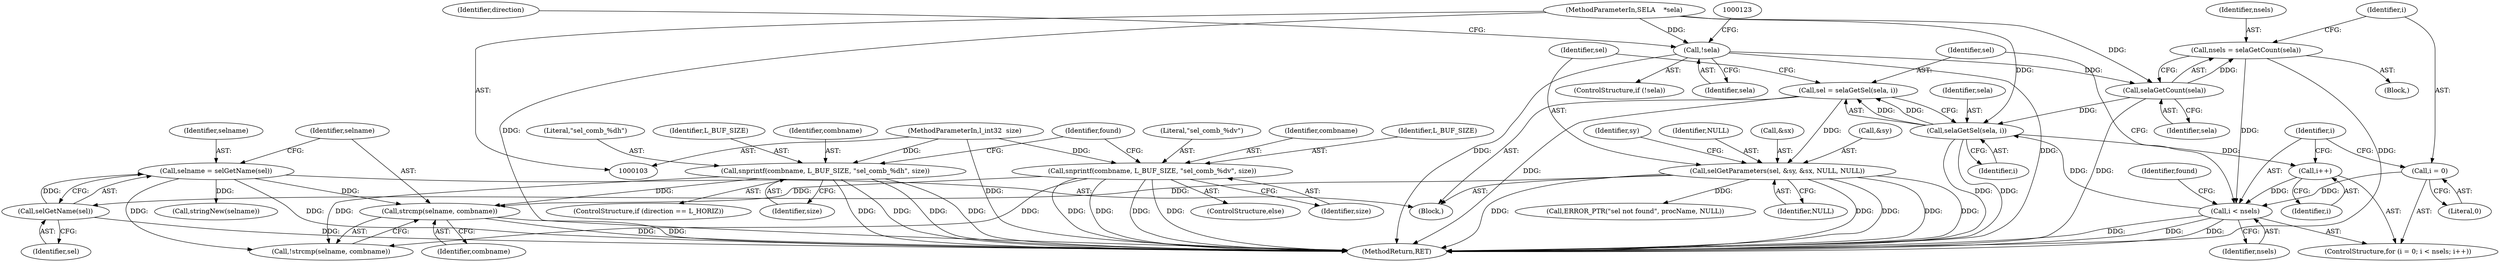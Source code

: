 digraph "1_leptonica_ee301cb2029db8a6289c5295daa42bba7715e99a_7@API" {
"1000203" [label="(Call,strcmp(selname, combname))"];
"1000197" [label="(Call,selname = selGetName(sel))"];
"1000199" [label="(Call,selGetName(sel))"];
"1000180" [label="(Call,selGetParameters(sel, &sy, &sx, NULL, NULL))"];
"1000175" [label="(Call,sel = selaGetSel(sela, i))"];
"1000177" [label="(Call,selaGetSel(sela, i))"];
"1000163" [label="(Call,selaGetCount(sela))"];
"1000119" [label="(Call,!sela)"];
"1000104" [label="(MethodParameterIn,SELA    *sela)"];
"1000169" [label="(Call,i < nsels)"];
"1000166" [label="(Call,i = 0)"];
"1000172" [label="(Call,i++)"];
"1000161" [label="(Call,nsels = selaGetCount(sela))"];
"1000147" [label="(Call,snprintf(combname, L_BUF_SIZE, \"sel_comb_%dh\", size))"];
"1000105" [label="(MethodParameterIn,l_int32  size)"];
"1000153" [label="(Call,snprintf(combname, L_BUF_SIZE, \"sel_comb_%dv\", size))"];
"1000204" [label="(Identifier,selname)"];
"1000104" [label="(MethodParameterIn,SELA    *sela)"];
"1000153" [label="(Call,snprintf(combname, L_BUF_SIZE, \"sel_comb_%dv\", size))"];
"1000157" [label="(Identifier,size)"];
"1000151" [label="(Identifier,size)"];
"1000187" [label="(Identifier,NULL)"];
"1000179" [label="(Identifier,i)"];
"1000147" [label="(Call,snprintf(combname, L_BUF_SIZE, \"sel_comb_%dh\", size))"];
"1000107" [label="(Block,)"];
"1000172" [label="(Call,i++)"];
"1000148" [label="(Identifier,combname)"];
"1000178" [label="(Identifier,sela)"];
"1000177" [label="(Call,selaGetSel(sela, i))"];
"1000105" [label="(MethodParameterIn,l_int32  size)"];
"1000180" [label="(Call,selGetParameters(sel, &sy, &sx, NULL, NULL))"];
"1000164" [label="(Identifier,sela)"];
"1000168" [label="(Literal,0)"];
"1000162" [label="(Identifier,nsels)"];
"1000171" [label="(Identifier,nsels)"];
"1000202" [label="(Call,!strcmp(selname, combname))"];
"1000169" [label="(Call,i < nsels)"];
"1000175" [label="(Call,sel = selaGetSel(sela, i))"];
"1000220" [label="(Call,ERROR_PTR(\"sel not found\", procName, NULL))"];
"1000198" [label="(Identifier,selname)"];
"1000176" [label="(Identifier,sel)"];
"1000131" [label="(Identifier,direction)"];
"1000161" [label="(Call,nsels = selaGetCount(sela))"];
"1000118" [label="(ControlStructure,if (!sela))"];
"1000199" [label="(Call,selGetName(sel))"];
"1000205" [label="(Identifier,combname)"];
"1000150" [label="(Literal,\"sel_comb_%dh\")"];
"1000156" [label="(Literal,\"sel_comb_%dv\")"];
"1000200" [label="(Identifier,sel)"];
"1000214" [label="(Call,stringNew(selname))"];
"1000174" [label="(Block,)"];
"1000212" [label="(Identifier,found)"];
"1000197" [label="(Call,selname = selGetName(sel))"];
"1000181" [label="(Identifier,sel)"];
"1000119" [label="(Call,!sela)"];
"1000149" [label="(Identifier,L_BUF_SIZE)"];
"1000184" [label="(Call,&sx)"];
"1000120" [label="(Identifier,sela)"];
"1000159" [label="(Identifier,found)"];
"1000163" [label="(Call,selaGetCount(sela))"];
"1000224" [label="(MethodReturn,RET)"];
"1000154" [label="(Identifier,combname)"];
"1000155" [label="(Identifier,L_BUF_SIZE)"];
"1000182" [label="(Call,&sy)"];
"1000203" [label="(Call,strcmp(selname, combname))"];
"1000166" [label="(Call,i = 0)"];
"1000152" [label="(ControlStructure,else)"];
"1000165" [label="(ControlStructure,for (i = 0; i < nsels; i++))"];
"1000143" [label="(ControlStructure,if (direction == L_HORIZ))"];
"1000191" [label="(Identifier,sy)"];
"1000186" [label="(Identifier,NULL)"];
"1000170" [label="(Identifier,i)"];
"1000173" [label="(Identifier,i)"];
"1000167" [label="(Identifier,i)"];
"1000203" -> "1000202"  [label="AST: "];
"1000203" -> "1000205"  [label="CFG: "];
"1000204" -> "1000203"  [label="AST: "];
"1000205" -> "1000203"  [label="AST: "];
"1000202" -> "1000203"  [label="CFG: "];
"1000203" -> "1000224"  [label="DDG: "];
"1000203" -> "1000224"  [label="DDG: "];
"1000197" -> "1000203"  [label="DDG: "];
"1000147" -> "1000203"  [label="DDG: "];
"1000153" -> "1000203"  [label="DDG: "];
"1000197" -> "1000174"  [label="AST: "];
"1000197" -> "1000199"  [label="CFG: "];
"1000198" -> "1000197"  [label="AST: "];
"1000199" -> "1000197"  [label="AST: "];
"1000204" -> "1000197"  [label="CFG: "];
"1000197" -> "1000224"  [label="DDG: "];
"1000199" -> "1000197"  [label="DDG: "];
"1000197" -> "1000202"  [label="DDG: "];
"1000197" -> "1000214"  [label="DDG: "];
"1000199" -> "1000200"  [label="CFG: "];
"1000200" -> "1000199"  [label="AST: "];
"1000199" -> "1000224"  [label="DDG: "];
"1000180" -> "1000199"  [label="DDG: "];
"1000180" -> "1000174"  [label="AST: "];
"1000180" -> "1000187"  [label="CFG: "];
"1000181" -> "1000180"  [label="AST: "];
"1000182" -> "1000180"  [label="AST: "];
"1000184" -> "1000180"  [label="AST: "];
"1000186" -> "1000180"  [label="AST: "];
"1000187" -> "1000180"  [label="AST: "];
"1000191" -> "1000180"  [label="CFG: "];
"1000180" -> "1000224"  [label="DDG: "];
"1000180" -> "1000224"  [label="DDG: "];
"1000180" -> "1000224"  [label="DDG: "];
"1000180" -> "1000224"  [label="DDG: "];
"1000180" -> "1000224"  [label="DDG: "];
"1000175" -> "1000180"  [label="DDG: "];
"1000180" -> "1000220"  [label="DDG: "];
"1000175" -> "1000174"  [label="AST: "];
"1000175" -> "1000177"  [label="CFG: "];
"1000176" -> "1000175"  [label="AST: "];
"1000177" -> "1000175"  [label="AST: "];
"1000181" -> "1000175"  [label="CFG: "];
"1000175" -> "1000224"  [label="DDG: "];
"1000177" -> "1000175"  [label="DDG: "];
"1000177" -> "1000175"  [label="DDG: "];
"1000177" -> "1000179"  [label="CFG: "];
"1000178" -> "1000177"  [label="AST: "];
"1000179" -> "1000177"  [label="AST: "];
"1000177" -> "1000224"  [label="DDG: "];
"1000177" -> "1000224"  [label="DDG: "];
"1000177" -> "1000172"  [label="DDG: "];
"1000163" -> "1000177"  [label="DDG: "];
"1000104" -> "1000177"  [label="DDG: "];
"1000169" -> "1000177"  [label="DDG: "];
"1000163" -> "1000161"  [label="AST: "];
"1000163" -> "1000164"  [label="CFG: "];
"1000164" -> "1000163"  [label="AST: "];
"1000161" -> "1000163"  [label="CFG: "];
"1000163" -> "1000224"  [label="DDG: "];
"1000163" -> "1000161"  [label="DDG: "];
"1000119" -> "1000163"  [label="DDG: "];
"1000104" -> "1000163"  [label="DDG: "];
"1000119" -> "1000118"  [label="AST: "];
"1000119" -> "1000120"  [label="CFG: "];
"1000120" -> "1000119"  [label="AST: "];
"1000123" -> "1000119"  [label="CFG: "];
"1000131" -> "1000119"  [label="CFG: "];
"1000119" -> "1000224"  [label="DDG: "];
"1000119" -> "1000224"  [label="DDG: "];
"1000104" -> "1000119"  [label="DDG: "];
"1000104" -> "1000103"  [label="AST: "];
"1000104" -> "1000224"  [label="DDG: "];
"1000169" -> "1000165"  [label="AST: "];
"1000169" -> "1000171"  [label="CFG: "];
"1000170" -> "1000169"  [label="AST: "];
"1000171" -> "1000169"  [label="AST: "];
"1000176" -> "1000169"  [label="CFG: "];
"1000212" -> "1000169"  [label="CFG: "];
"1000169" -> "1000224"  [label="DDG: "];
"1000169" -> "1000224"  [label="DDG: "];
"1000169" -> "1000224"  [label="DDG: "];
"1000166" -> "1000169"  [label="DDG: "];
"1000172" -> "1000169"  [label="DDG: "];
"1000161" -> "1000169"  [label="DDG: "];
"1000166" -> "1000165"  [label="AST: "];
"1000166" -> "1000168"  [label="CFG: "];
"1000167" -> "1000166"  [label="AST: "];
"1000168" -> "1000166"  [label="AST: "];
"1000170" -> "1000166"  [label="CFG: "];
"1000172" -> "1000165"  [label="AST: "];
"1000172" -> "1000173"  [label="CFG: "];
"1000173" -> "1000172"  [label="AST: "];
"1000170" -> "1000172"  [label="CFG: "];
"1000161" -> "1000107"  [label="AST: "];
"1000162" -> "1000161"  [label="AST: "];
"1000167" -> "1000161"  [label="CFG: "];
"1000161" -> "1000224"  [label="DDG: "];
"1000147" -> "1000143"  [label="AST: "];
"1000147" -> "1000151"  [label="CFG: "];
"1000148" -> "1000147"  [label="AST: "];
"1000149" -> "1000147"  [label="AST: "];
"1000150" -> "1000147"  [label="AST: "];
"1000151" -> "1000147"  [label="AST: "];
"1000159" -> "1000147"  [label="CFG: "];
"1000147" -> "1000224"  [label="DDG: "];
"1000147" -> "1000224"  [label="DDG: "];
"1000147" -> "1000224"  [label="DDG: "];
"1000147" -> "1000224"  [label="DDG: "];
"1000105" -> "1000147"  [label="DDG: "];
"1000147" -> "1000202"  [label="DDG: "];
"1000105" -> "1000103"  [label="AST: "];
"1000105" -> "1000224"  [label="DDG: "];
"1000105" -> "1000153"  [label="DDG: "];
"1000153" -> "1000152"  [label="AST: "];
"1000153" -> "1000157"  [label="CFG: "];
"1000154" -> "1000153"  [label="AST: "];
"1000155" -> "1000153"  [label="AST: "];
"1000156" -> "1000153"  [label="AST: "];
"1000157" -> "1000153"  [label="AST: "];
"1000159" -> "1000153"  [label="CFG: "];
"1000153" -> "1000224"  [label="DDG: "];
"1000153" -> "1000224"  [label="DDG: "];
"1000153" -> "1000224"  [label="DDG: "];
"1000153" -> "1000224"  [label="DDG: "];
"1000153" -> "1000202"  [label="DDG: "];
}
